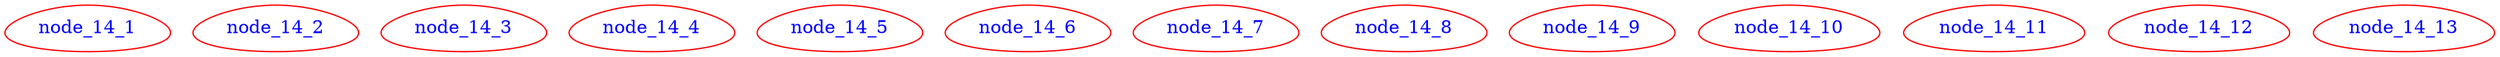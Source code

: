 digraph graph_14
{
	rankdir = TB

	node_14_1
	[
		color      = red
		fontcolor  = blue
		shape      = egg
	]
	node_14_2
	[
		"color"    = red
		fontcolor  = blue
		shape      = egg
	]
	node_14_3
	[
		color      = "red"
		fontcolor  = blue
		shape      = egg
	]
	node_14_4
	[
		"color"     = "red"
		fontcolor   = blue
		shape       = egg
	]
	node_14_5
	[
		color       = red
		"fontcolor" = blue
		shape       = egg
	]
	node_14_6
	[
		color       = red
		fontcolor   = "blue"
		shape       = egg
	]
	node_14_7
	[
		color       = red
		"fontcolor" = "blue"
		shape       = egg
	]
	node_14_8
	[
		color       = red
		fontcolor   = blue
		"shape"     = egg
	]
	node_14_9
	[
		color       = red
		fontcolor   = blue
		"shape"     = "egg"
	]
	node_14_10
	[
		"color"     = red
		"fontcolor" = blue
		shape       = egg
	]
	node_14_11
	[
		"color"     = "red"
		"fontcolor" = blue
		shape       = egg
	]
	node_14_12
	[
		"color"     = red
		"fontcolor" = "blue"
		shape       = egg
	]
	node_14_13
	[
		"color"     = "red"
		"fontcolor" = "blue"
		shape       = egg
	]
}
